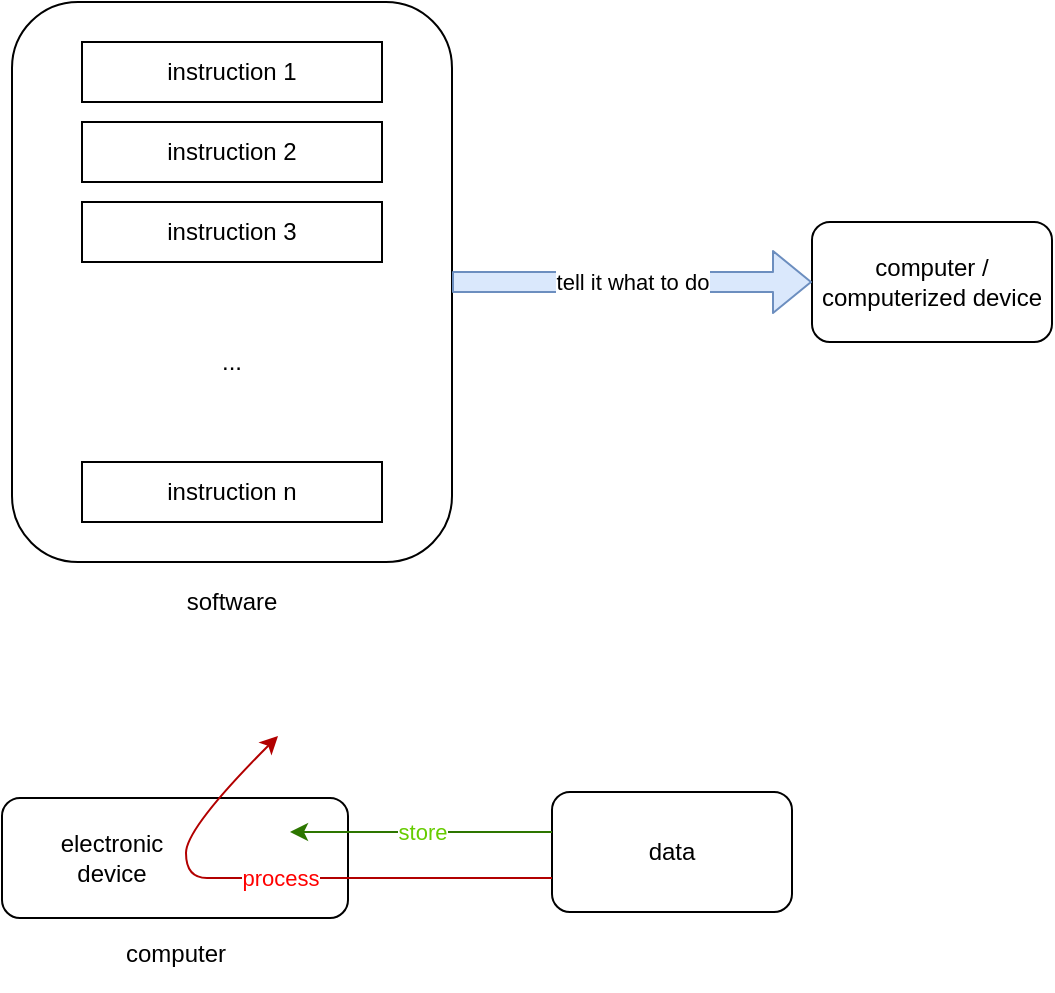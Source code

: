 <mxfile version="14.9.7" type="github">
  <diagram id="3zKHm57p_Z_YJrvrNBpT" name="第 1 页">
    <mxGraphModel dx="942" dy="674" grid="0" gridSize="10" guides="1" tooltips="1" connect="1" arrows="1" fold="1" page="0" pageScale="1" pageWidth="827" pageHeight="1169" math="0" shadow="0">
      <root>
        <mxCell id="0" />
        <mxCell id="1" parent="0" />
        <mxCell id="gESEH1pFKhmZ6BMuTfbv-1" value="" style="rounded=1;whiteSpace=wrap;html=1;" parent="1" vertex="1">
          <mxGeometry x="60" y="60" width="220" height="280" as="geometry" />
        </mxCell>
        <mxCell id="gESEH1pFKhmZ6BMuTfbv-2" value="instruction 1" style="rounded=0;whiteSpace=wrap;html=1;" parent="1" vertex="1">
          <mxGeometry x="95" y="80" width="150" height="30" as="geometry" />
        </mxCell>
        <mxCell id="gESEH1pFKhmZ6BMuTfbv-3" value="instruction 2" style="rounded=0;whiteSpace=wrap;html=1;" parent="1" vertex="1">
          <mxGeometry x="95" y="120" width="150" height="30" as="geometry" />
        </mxCell>
        <mxCell id="gESEH1pFKhmZ6BMuTfbv-4" value="instruction 3" style="rounded=0;whiteSpace=wrap;html=1;" parent="1" vertex="1">
          <mxGeometry x="95" y="160" width="150" height="30" as="geometry" />
        </mxCell>
        <mxCell id="gESEH1pFKhmZ6BMuTfbv-5" value="instruction n" style="rounded=0;whiteSpace=wrap;html=1;" parent="1" vertex="1">
          <mxGeometry x="95" y="290" width="150" height="30" as="geometry" />
        </mxCell>
        <mxCell id="gESEH1pFKhmZ6BMuTfbv-6" value="..." style="text;html=1;strokeColor=none;fillColor=none;align=center;verticalAlign=middle;whiteSpace=wrap;rounded=0;" parent="1" vertex="1">
          <mxGeometry x="150" y="230" width="40" height="20" as="geometry" />
        </mxCell>
        <mxCell id="gESEH1pFKhmZ6BMuTfbv-7" value="computer / computerized device" style="rounded=1;whiteSpace=wrap;html=1;" parent="1" vertex="1">
          <mxGeometry x="460" y="170" width="120" height="60" as="geometry" />
        </mxCell>
        <mxCell id="gESEH1pFKhmZ6BMuTfbv-8" value="tell it what to do" style="shape=flexArrow;endArrow=classic;html=1;exitX=1;exitY=0.5;exitDx=0;exitDy=0;exitPerimeter=0;entryX=0;entryY=0.5;entryDx=0;entryDy=0;entryPerimeter=0;fillColor=#dae8fc;strokeColor=#6c8ebf;" parent="1" source="gESEH1pFKhmZ6BMuTfbv-1" target="gESEH1pFKhmZ6BMuTfbv-7" edge="1">
          <mxGeometry width="50" height="50" relative="1" as="geometry">
            <mxPoint x="330" y="230" as="sourcePoint" />
            <mxPoint x="380" y="180" as="targetPoint" />
          </mxGeometry>
        </mxCell>
        <mxCell id="gESEH1pFKhmZ6BMuTfbv-9" value="software" style="text;html=1;strokeColor=none;fillColor=none;align=center;verticalAlign=middle;whiteSpace=wrap;rounded=0;" parent="1" vertex="1">
          <mxGeometry x="150" y="350" width="40" height="20" as="geometry" />
        </mxCell>
        <mxCell id="8du6GOPi5qrq0MDPiFM4-5" value="electronic&lt;br&gt;device" style="rounded=1;whiteSpace=wrap;html=1;align=center;spacingRight=63;" vertex="1" parent="1">
          <mxGeometry x="55" y="458" width="173" height="60" as="geometry" />
        </mxCell>
        <mxCell id="8du6GOPi5qrq0MDPiFM4-6" value="data" style="rounded=1;whiteSpace=wrap;html=1;" vertex="1" parent="1">
          <mxGeometry x="330" y="455" width="120" height="60" as="geometry" />
        </mxCell>
        <mxCell id="8du6GOPi5qrq0MDPiFM4-7" value="process" style="curved=1;endArrow=classic;html=1;exitX=0;exitY=0.717;exitDx=0;exitDy=0;exitPerimeter=0;fillColor=#e51400;strokeColor=#B20000;fontColor=#FF0000;" edge="1" parent="1" source="8du6GOPi5qrq0MDPiFM4-6">
          <mxGeometry width="50" height="50" relative="1" as="geometry">
            <mxPoint x="235" y="563" as="sourcePoint" />
            <mxPoint x="193" y="427" as="targetPoint" />
            <Array as="points">
              <mxPoint x="168" y="498" />
              <mxPoint x="147" y="498" />
              <mxPoint x="147" y="473" />
            </Array>
          </mxGeometry>
        </mxCell>
        <mxCell id="8du6GOPi5qrq0MDPiFM4-8" value="&lt;font&gt;store&lt;/font&gt;" style="endArrow=classic;html=1;exitX=0;exitY=0.333;exitDx=0;exitDy=0;exitPerimeter=0;fillColor=#60a917;strokeColor=#2D7600;fontColor=#66CC00;" edge="1" parent="1" source="8du6GOPi5qrq0MDPiFM4-6">
          <mxGeometry width="50" height="50" relative="1" as="geometry">
            <mxPoint x="270" y="446" as="sourcePoint" />
            <mxPoint x="199" y="475" as="targetPoint" />
            <Array as="points">
              <mxPoint x="272" y="475" />
            </Array>
          </mxGeometry>
        </mxCell>
        <mxCell id="8du6GOPi5qrq0MDPiFM4-9" value="computer" style="text;html=1;strokeColor=none;fillColor=none;align=center;verticalAlign=middle;whiteSpace=wrap;rounded=0;" vertex="1" parent="1">
          <mxGeometry x="121.5" y="526" width="40" height="20" as="geometry" />
        </mxCell>
        <mxCell id="8du6GOPi5qrq0MDPiFM4-10" style="edgeStyle=orthogonalEdgeStyle;rounded=0;orthogonalLoop=1;jettySize=auto;html=1;exitX=0.5;exitY=1;exitDx=0;exitDy=0;fontColor=#66CC00;" edge="1" parent="1" source="8du6GOPi5qrq0MDPiFM4-9" target="8du6GOPi5qrq0MDPiFM4-9">
          <mxGeometry relative="1" as="geometry" />
        </mxCell>
      </root>
    </mxGraphModel>
  </diagram>
</mxfile>
